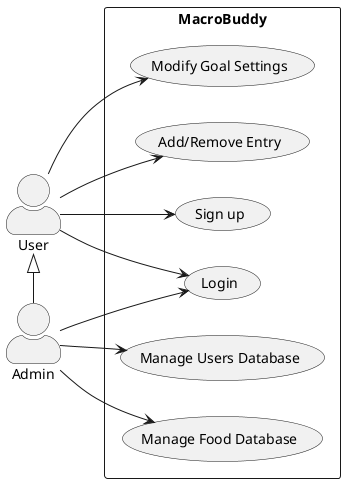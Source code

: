 @startuml
skinparam actorStyle awesome
left to right direction
actor User
actor Admin
User <|- Admin

rectangle MacroBuddy {
    usecase "Manage Users Database"
    usecase "Manage Food Database"
    usecase "Manage Users Database"
    usecase "Modify Goal Settings"
    usecase "Add/Remove Entry"
    usecase "Login"
    usecase "Sign up"
    usecase "Modify Goal Settings"

}
Admin --> (Manage Users Database)
Admin --> (Manage Food Database)
Admin --> (Login)
User --> (Modify Goal Settings)
User --> (Add/Remove Entry)
User --> (Login)
User --> (Sign up)
@enduml
